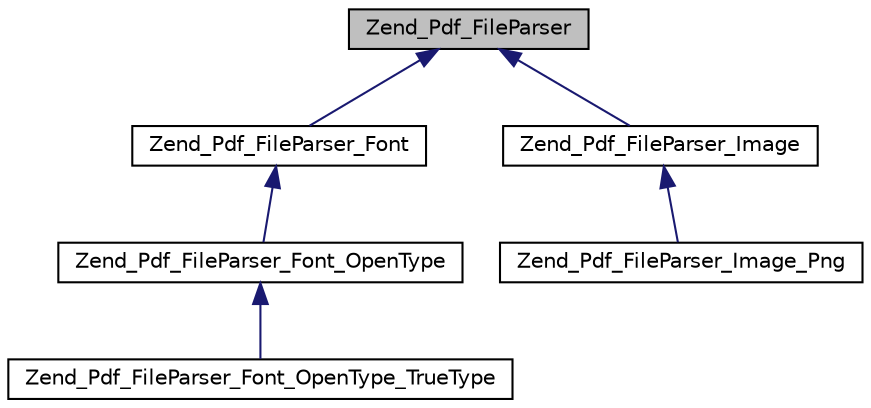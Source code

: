 digraph G
{
  edge [fontname="Helvetica",fontsize="10",labelfontname="Helvetica",labelfontsize="10"];
  node [fontname="Helvetica",fontsize="10",shape=record];
  Node1 [label="Zend_Pdf_FileParser",height=0.2,width=0.4,color="black", fillcolor="grey75", style="filled" fontcolor="black"];
  Node1 -> Node2 [dir="back",color="midnightblue",fontsize="10",style="solid",fontname="Helvetica"];
  Node2 [label="Zend_Pdf_FileParser_Font",height=0.2,width=0.4,color="black", fillcolor="white", style="filled",URL="$class_zend___pdf___file_parser___font.html"];
  Node2 -> Node3 [dir="back",color="midnightblue",fontsize="10",style="solid",fontname="Helvetica"];
  Node3 [label="Zend_Pdf_FileParser_Font_OpenType",height=0.2,width=0.4,color="black", fillcolor="white", style="filled",URL="$class_zend___pdf___file_parser___font___open_type.html"];
  Node3 -> Node4 [dir="back",color="midnightblue",fontsize="10",style="solid",fontname="Helvetica"];
  Node4 [label="Zend_Pdf_FileParser_Font_OpenType_TrueType",height=0.2,width=0.4,color="black", fillcolor="white", style="filled",URL="$class_zend___pdf___file_parser___font___open_type___true_type.html"];
  Node1 -> Node5 [dir="back",color="midnightblue",fontsize="10",style="solid",fontname="Helvetica"];
  Node5 [label="Zend_Pdf_FileParser_Image",height=0.2,width=0.4,color="black", fillcolor="white", style="filled",URL="$class_zend___pdf___file_parser___image.html"];
  Node5 -> Node6 [dir="back",color="midnightblue",fontsize="10",style="solid",fontname="Helvetica"];
  Node6 [label="Zend_Pdf_FileParser_Image_Png",height=0.2,width=0.4,color="black", fillcolor="white", style="filled",URL="$class_zend___pdf___file_parser___image___png.html"];
}
